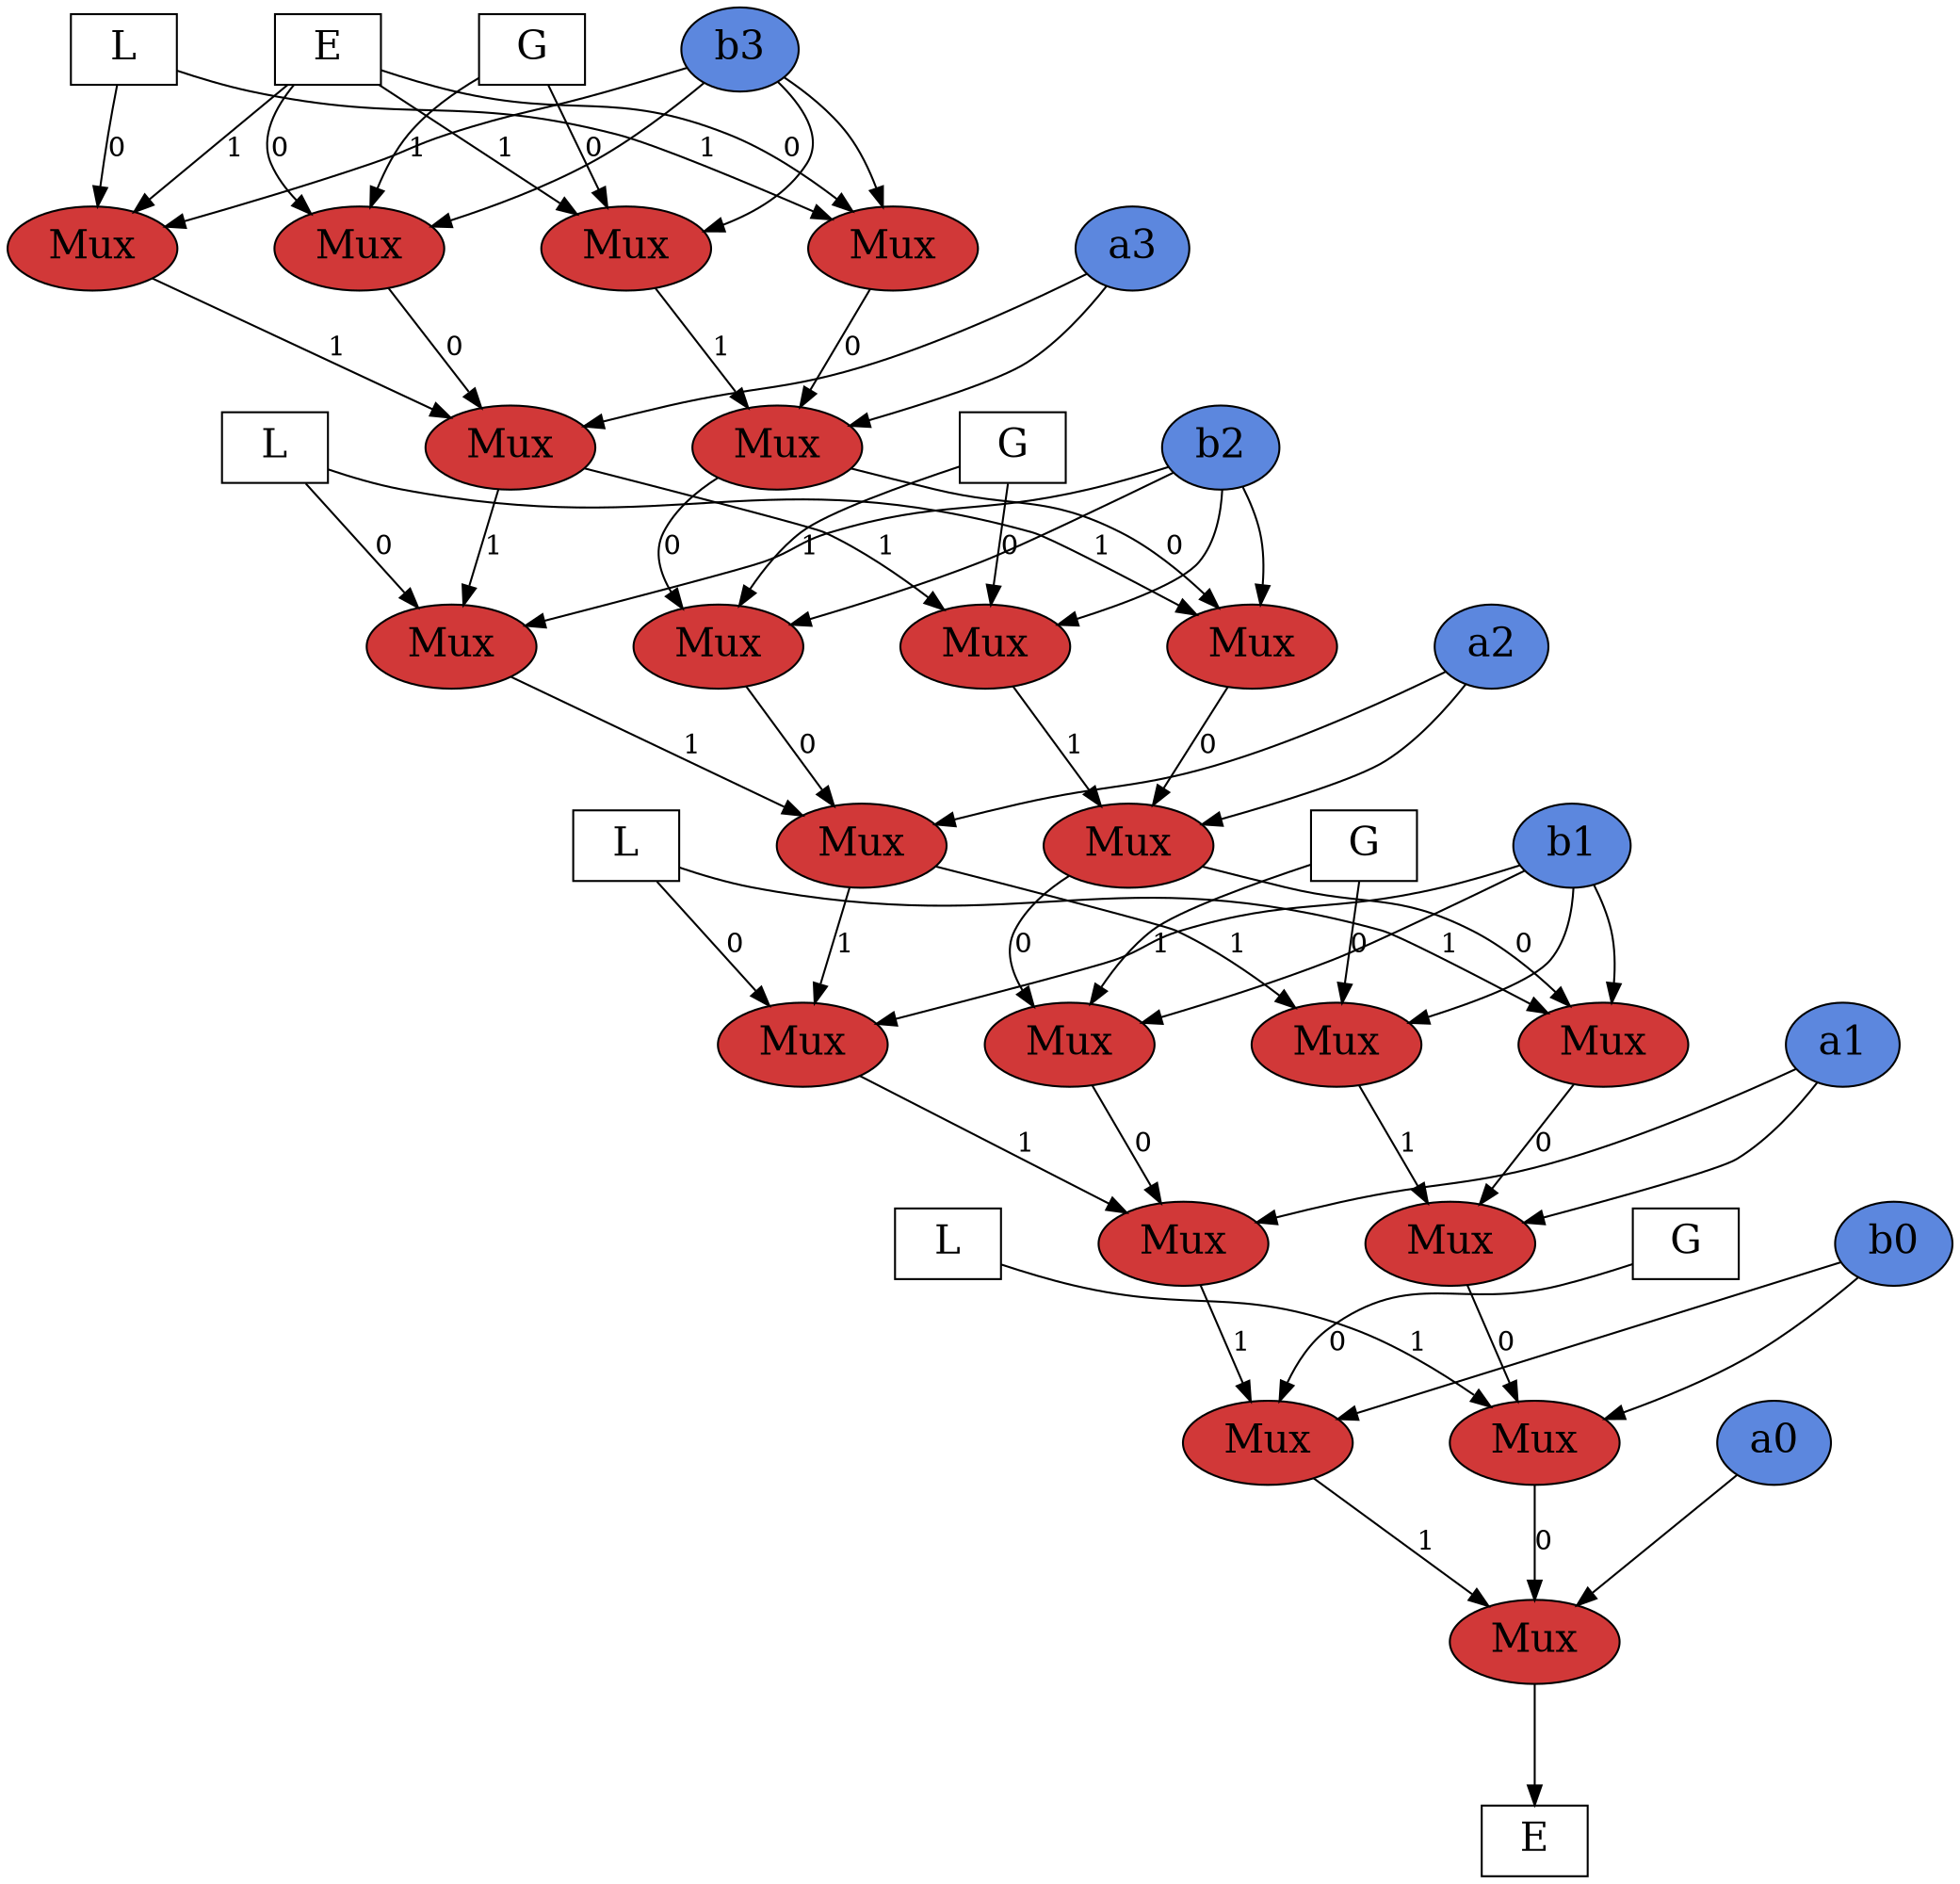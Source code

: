 digraph G {
  rankdir=TB;
  nodesep=0.35; ranksep="0.6 equally"; newrank=true;
    node[ fontsize=20,  fontcolor="black"]

  node [shape=ellipse, style="filled", fillcolor="#5c87deff"];
  a0; a1; a2; a3; b0; b1; b2; b3;

  node [shape=box, style="solid", fillcolor="white"];
  node [label="E"]  E_in; E_out[label="E"]
  node [label="L"]  L1;L2;L3;L4;
  node [label="G"]  G1;G2;G3;G4;

  node [shape=ellipse, style="filled", label="Mux", fillcolor="#d13838ff"];
  E; E1; E0; e1; e0;
  E11; E10; E01; E00; e11; e10;
  E111; E110; E101; E100; e111; e110;
  E1111; E1110; E1101; E1100;

  // ── 层次：每层右端放“本层用到”的 a/b ──
  // L1  底层：用到 a0
  { rank=same; E1; E0; a0 }
  E1 -> E0 [style=invis]; E0 -> a0 [style=invis];

  // L2 用到 b0
  { rank=same; L1; e1; e0; G1; b0 }
  L1->e1[style=invis]; e1->e0[style=invis]; e0->G1[style=invis]; G1->b0[style=invis];

  // L3 用到 a1
  { rank=same; E11; E10; E01; E00; a1 }
  E11->E10[style=invis]; E10->E01[style=invis]; E01->E00[style=invis]; E00->a1[style=invis];

  // L4 用到 b1
  { rank=same; L2; e11; e10; G2; b1 }
  L2->e11[style=invis]; e11->e10[style=invis]; e10->G2[style=invis]; G2->b1[style=invis];

  // L5 用到 a2
  { rank=same; E111; E110; E101; E100; a2 }
  E111->E110[style=invis]; E110->E101[style=invis]; E101->E100[style=invis]; E100->a2[style=invis];

  // L6 用到 b2
  { rank=same; L3; e111; e110; G3; b2 }
  L3->e111[style=invis]; e111->e110[style=invis]; e110->G3[style=invis]; G3->b2[style=invis];

  // L7 用到 a3
  { rank=same; E1111; E1110; E1101; E1100; a3 }
  E1111->E1110[style=invis]; E1110->E1101[style=invis]; E1101->E1100[style=invis]; E1100->a3[style=invis];

  // L8 顶行：用到 b3；L/G 在两端
  { rank=same; L4; E_in; G4; b3 }
  L4->E_in[style=invis]; E_in->G4[style=invis]; G4->b3[style=invis];

  // ── 真实边（与你原来一致） ──
  E1 -> E [label="1"];
  E0 -> E [label="0"];
  a0 -> E;
  E -> E_out;

  e1 -> E1 [label="1"];
  G1 -> E1 [label="0"];
  b0 -> E1;

  L1 -> E0 [label="1"];
  e0 -> E0 [label="0"];
  b0 -> E0;

  E01 -> e0 [label="1"];
  E00 -> e0 [label="0"];
  a1 -> e0;

  E11 -> e1 [label="1"];
  E10 -> e1 [label="0"];
  a1 -> e1;

  e11 -> E11 [label="1"];
  L2 -> E11 [label="0"];
  b1 -> E11;

  G2 -> E10 [label="1"];
  e10 -> E10 [label="0"];
  b1 -> E10;

  e11 -> E01 [label="1"];
  G2 -> E01 [label="0"];
  b1 -> E01;

  L2 -> E00 [label="1"];
  e10 -> E00 [label="0"];
  b1 -> E00;

  E111 -> e11 [label="1"];
  E110 -> e11 [label="0"];
  a2 -> e11;

  E101 -> e10 [label="1"];
  E100 -> e10 [label="0"];
  a2 -> e10;

  e111 -> E111 [label="1"];
  L3 -> E111 [label="0"];
  b2 -> E111;

  G3 -> E110 [label="1"];
  e110 -> E110 [label="0"];
  b2 -> E110;

  e111 -> E101 [label="1"];
  G3 -> E101 [label="0"];
  b2 -> E101;

  L3 -> E100 [label="1"];
  e110 -> E100 [label="0"];
  b2 -> E100;

  E1111 -> e111 [label="1"];
  E1110 -> e111 [label="0"];
  a3 -> e111;

  E1101 -> e110 [label="1"];
  E1100 -> e110 [label="0"];
  a3 -> e110;

  E_in -> E1111 [label="1"];
  L4 -> E1111 [label="0"];
  b3 -> E1111;

  G4 -> E1110 [label="1"];
  E_in -> E1110 [label="0"];
  b3 -> E1110;

  E_in -> E1101 [label="1"];
  G4 -> E1101 [label="0"];
  b3 -> E1101;

  L4 -> E1100 [label="1"];
  E_in -> E1100 [label="0"];
  b3 -> E1100;
}
